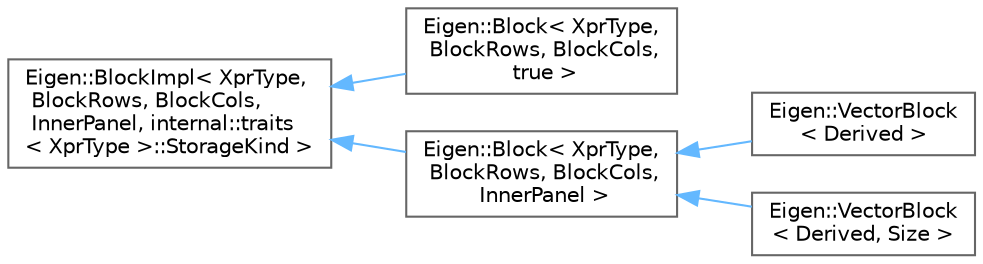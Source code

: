 digraph "类继承关系图"
{
 // LATEX_PDF_SIZE
  bgcolor="transparent";
  edge [fontname=Helvetica,fontsize=10,labelfontname=Helvetica,labelfontsize=10];
  node [fontname=Helvetica,fontsize=10,shape=box,height=0.2,width=0.4];
  rankdir="LR";
  Node0 [id="Node000000",label="Eigen::BlockImpl\< XprType,\l BlockRows, BlockCols,\l InnerPanel, internal::traits\l\< XprType \>::StorageKind \>",height=0.2,width=0.4,color="grey40", fillcolor="white", style="filled",URL="$class_eigen_1_1_block_impl.html",tooltip=" "];
  Node0 -> Node1 [id="edge3732_Node000000_Node000001",dir="back",color="steelblue1",style="solid",tooltip=" "];
  Node1 [id="Node000001",label="Eigen::Block\< XprType,\l BlockRows, BlockCols,\l true \>",height=0.2,width=0.4,color="grey40", fillcolor="white", style="filled",URL="$class_eigen_1_1_block.html",tooltip=" "];
  Node0 -> Node2 [id="edge3733_Node000000_Node000002",dir="back",color="steelblue1",style="solid",tooltip=" "];
  Node2 [id="Node000002",label="Eigen::Block\< XprType,\l BlockRows, BlockCols,\l InnerPanel \>",height=0.2,width=0.4,color="grey40", fillcolor="white", style="filled",URL="$class_eigen_1_1_block.html",tooltip="Expression of a fixed-size or dynamic-size block"];
  Node2 -> Node3 [id="edge3734_Node000002_Node000003",dir="back",color="steelblue1",style="solid",tooltip=" "];
  Node3 [id="Node000003",label="Eigen::VectorBlock\l\< Derived \>",height=0.2,width=0.4,color="grey40", fillcolor="white", style="filled",URL="$class_eigen_1_1_vector_block.html",tooltip=" "];
  Node2 -> Node4 [id="edge3735_Node000002_Node000004",dir="back",color="steelblue1",style="solid",tooltip=" "];
  Node4 [id="Node000004",label="Eigen::VectorBlock\l\< Derived, Size \>",height=0.2,width=0.4,color="grey40", fillcolor="white", style="filled",URL="$class_eigen_1_1_vector_block.html",tooltip=" "];
}
